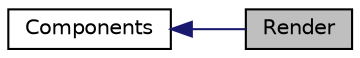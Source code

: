 digraph structs
{
  edge [fontname="Helvetica",fontsize="10",labelfontname="Helvetica",labelfontsize="10"];
  node [fontname="Helvetica",fontsize="10",shape=record];
  rankdir=LR;
  Node0 [label="Render",height=0.2,width=0.4,color="black", fillcolor="grey75", style="filled" fontcolor="black"];
  Node1 [label="Components",height=0.2,width=0.4,color="black", fillcolor="white", style="filled",URL="$group__components.html"];
  Node1->Node0 [shape=plaintext, color="midnightblue", dir="back", style="solid"];
}
